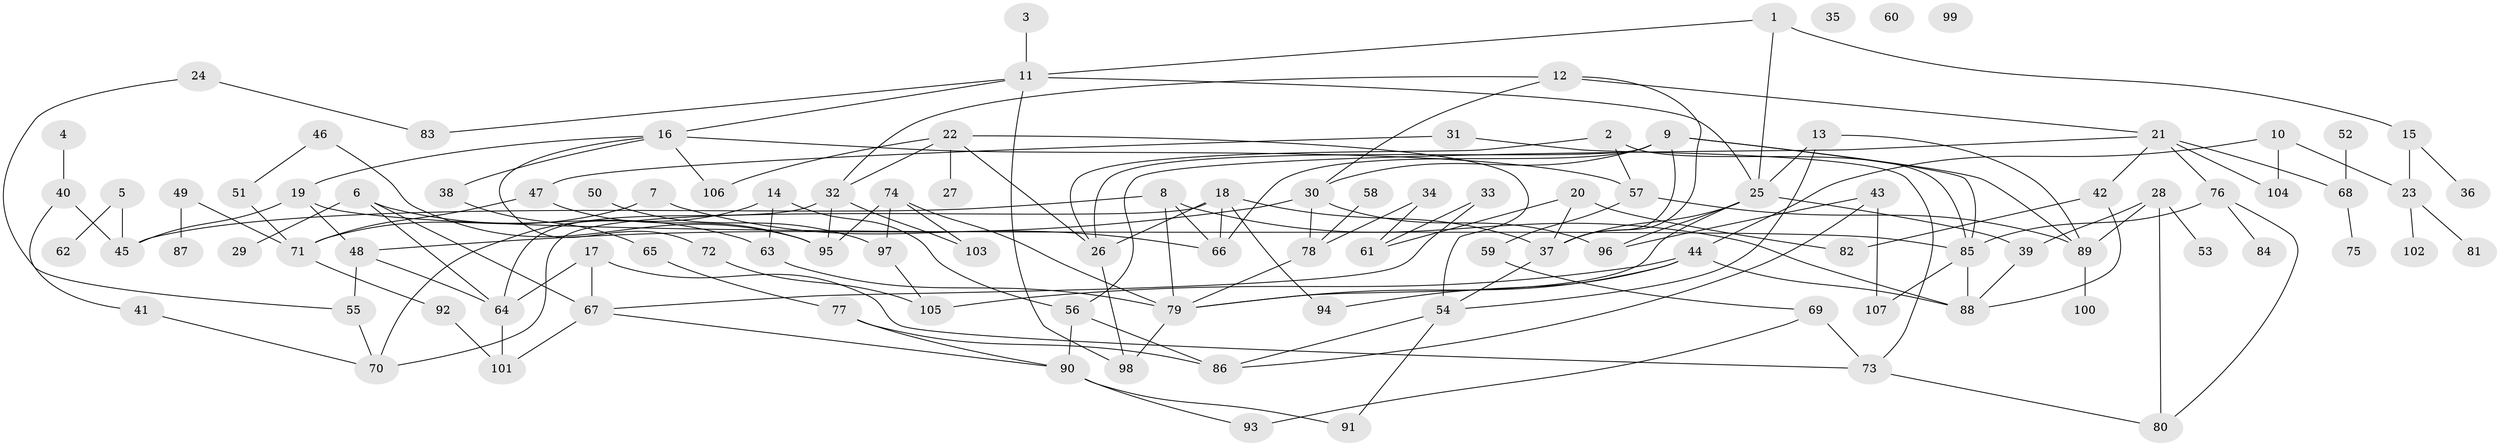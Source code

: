 // Generated by graph-tools (version 1.1) at 2025/00/03/09/25 03:00:45]
// undirected, 107 vertices, 163 edges
graph export_dot {
graph [start="1"]
  node [color=gray90,style=filled];
  1;
  2;
  3;
  4;
  5;
  6;
  7;
  8;
  9;
  10;
  11;
  12;
  13;
  14;
  15;
  16;
  17;
  18;
  19;
  20;
  21;
  22;
  23;
  24;
  25;
  26;
  27;
  28;
  29;
  30;
  31;
  32;
  33;
  34;
  35;
  36;
  37;
  38;
  39;
  40;
  41;
  42;
  43;
  44;
  45;
  46;
  47;
  48;
  49;
  50;
  51;
  52;
  53;
  54;
  55;
  56;
  57;
  58;
  59;
  60;
  61;
  62;
  63;
  64;
  65;
  66;
  67;
  68;
  69;
  70;
  71;
  72;
  73;
  74;
  75;
  76;
  77;
  78;
  79;
  80;
  81;
  82;
  83;
  84;
  85;
  86;
  87;
  88;
  89;
  90;
  91;
  92;
  93;
  94;
  95;
  96;
  97;
  98;
  99;
  100;
  101;
  102;
  103;
  104;
  105;
  106;
  107;
  1 -- 11;
  1 -- 15;
  1 -- 25;
  2 -- 26;
  2 -- 57;
  2 -- 85;
  3 -- 11;
  4 -- 40;
  5 -- 45;
  5 -- 62;
  6 -- 29;
  6 -- 63;
  6 -- 64;
  6 -- 67;
  7 -- 66;
  7 -- 71;
  8 -- 45;
  8 -- 66;
  8 -- 79;
  8 -- 88;
  9 -- 26;
  9 -- 30;
  9 -- 37;
  9 -- 66;
  9 -- 85;
  9 -- 89;
  10 -- 23;
  10 -- 44;
  10 -- 104;
  11 -- 16;
  11 -- 25;
  11 -- 83;
  11 -- 98;
  12 -- 21;
  12 -- 30;
  12 -- 32;
  12 -- 37;
  13 -- 25;
  13 -- 54;
  13 -- 89;
  14 -- 56;
  14 -- 63;
  14 -- 70;
  15 -- 23;
  15 -- 36;
  16 -- 19;
  16 -- 38;
  16 -- 57;
  16 -- 72;
  16 -- 106;
  17 -- 64;
  17 -- 67;
  17 -- 73;
  18 -- 26;
  18 -- 37;
  18 -- 66;
  18 -- 70;
  18 -- 94;
  19 -- 45;
  19 -- 48;
  19 -- 85;
  20 -- 37;
  20 -- 61;
  20 -- 82;
  21 -- 42;
  21 -- 56;
  21 -- 68;
  21 -- 76;
  21 -- 104;
  22 -- 26;
  22 -- 27;
  22 -- 32;
  22 -- 54;
  22 -- 106;
  23 -- 81;
  23 -- 102;
  24 -- 55;
  24 -- 83;
  25 -- 37;
  25 -- 39;
  25 -- 79;
  25 -- 96;
  26 -- 98;
  28 -- 39;
  28 -- 53;
  28 -- 80;
  28 -- 89;
  30 -- 48;
  30 -- 78;
  30 -- 96;
  31 -- 47;
  31 -- 73;
  32 -- 64;
  32 -- 95;
  32 -- 103;
  33 -- 61;
  33 -- 67;
  34 -- 61;
  34 -- 78;
  37 -- 54;
  38 -- 65;
  39 -- 88;
  40 -- 41;
  40 -- 45;
  41 -- 70;
  42 -- 82;
  42 -- 88;
  43 -- 86;
  43 -- 96;
  43 -- 107;
  44 -- 79;
  44 -- 88;
  44 -- 94;
  44 -- 105;
  46 -- 51;
  46 -- 95;
  47 -- 71;
  47 -- 95;
  48 -- 55;
  48 -- 64;
  49 -- 71;
  49 -- 87;
  50 -- 97;
  51 -- 71;
  52 -- 68;
  54 -- 86;
  54 -- 91;
  55 -- 70;
  56 -- 86;
  56 -- 90;
  57 -- 59;
  57 -- 89;
  58 -- 78;
  59 -- 69;
  63 -- 79;
  64 -- 101;
  65 -- 77;
  67 -- 90;
  67 -- 101;
  68 -- 75;
  69 -- 73;
  69 -- 93;
  71 -- 92;
  72 -- 105;
  73 -- 80;
  74 -- 79;
  74 -- 95;
  74 -- 97;
  74 -- 103;
  76 -- 80;
  76 -- 84;
  76 -- 85;
  77 -- 86;
  77 -- 90;
  78 -- 79;
  79 -- 98;
  85 -- 88;
  85 -- 107;
  89 -- 100;
  90 -- 91;
  90 -- 93;
  92 -- 101;
  97 -- 105;
}
